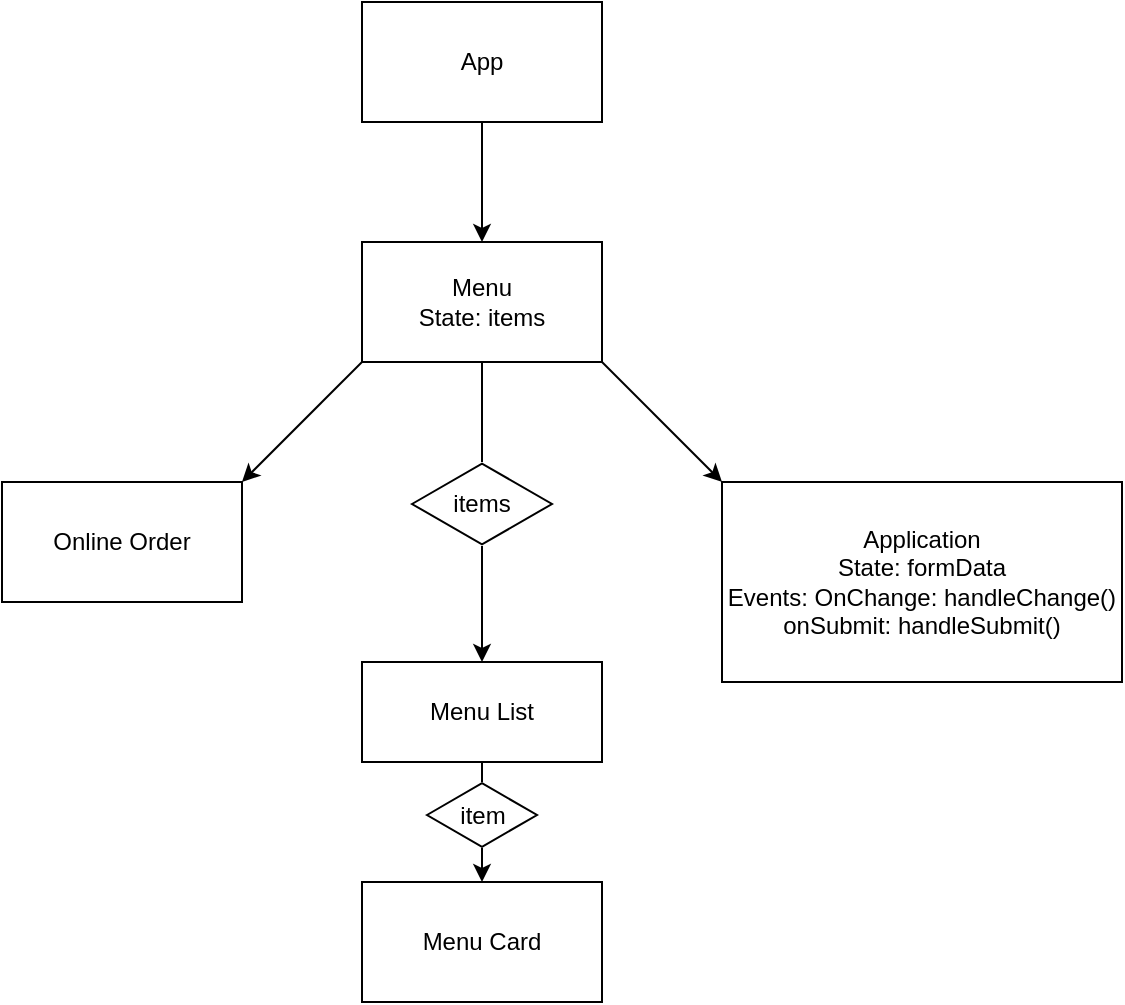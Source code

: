 <mxfile>
    <diagram id="Xfg4XknJg76f17w8Gu4F" name="Page-1">
        <mxGraphModel dx="445" dy="552" grid="1" gridSize="10" guides="1" tooltips="1" connect="1" arrows="1" fold="1" page="1" pageScale="1" pageWidth="850" pageHeight="1100" math="0" shadow="0">
            <root>
                <mxCell id="0"/>
                <mxCell id="1" parent="0"/>
                <mxCell id="7" style="edgeStyle=none;html=1;exitX=0;exitY=1;exitDx=0;exitDy=0;entryX=0;entryY=1;entryDx=0;entryDy=0;" parent="1" source="4" target="4" edge="1">
                    <mxGeometry relative="1" as="geometry"/>
                </mxCell>
                <mxCell id="8" style="edgeStyle=none;html=1;exitX=1;exitY=1;exitDx=0;exitDy=0;entryX=1;entryY=1;entryDx=0;entryDy=0;" parent="1" source="4" target="4" edge="1">
                    <mxGeometry relative="1" as="geometry">
                        <mxPoint x="340" y="110" as="targetPoint"/>
                    </mxGeometry>
                </mxCell>
                <mxCell id="9" style="edgeStyle=none;html=1;exitX=0.5;exitY=1;exitDx=0;exitDy=0;entryX=0.5;entryY=0;entryDx=0;entryDy=0;" parent="1" source="4" target="5" edge="1">
                    <mxGeometry relative="1" as="geometry"/>
                </mxCell>
                <mxCell id="4" value="App" style="rounded=0;whiteSpace=wrap;html=1;" parent="1" vertex="1">
                    <mxGeometry x="220" y="40" width="120" height="60" as="geometry"/>
                </mxCell>
                <mxCell id="11" style="edgeStyle=none;html=1;exitX=0;exitY=1;exitDx=0;exitDy=0;entryX=1;entryY=0;entryDx=0;entryDy=0;" parent="1" source="5" target="10" edge="1">
                    <mxGeometry relative="1" as="geometry"/>
                </mxCell>
                <mxCell id="12" style="edgeStyle=none;html=1;exitX=1;exitY=1;exitDx=0;exitDy=0;entryX=0;entryY=0;entryDx=0;entryDy=0;" parent="1" source="5" target="6" edge="1">
                    <mxGeometry relative="1" as="geometry"/>
                </mxCell>
                <mxCell id="13" style="edgeStyle=none;html=1;exitX=0.5;exitY=1;exitDx=0;exitDy=0;startArrow=none;" parent="1" source="17" target="14" edge="1">
                    <mxGeometry relative="1" as="geometry">
                        <mxPoint x="280" y="400" as="targetPoint"/>
                    </mxGeometry>
                </mxCell>
                <mxCell id="5" value="Menu&lt;br&gt;State: items" style="rounded=0;whiteSpace=wrap;html=1;" parent="1" vertex="1">
                    <mxGeometry x="220" y="160" width="120" height="60" as="geometry"/>
                </mxCell>
                <mxCell id="6" value="Application&lt;br&gt;State: formData&lt;br&gt;Events: OnChange: handleChange()&lt;br&gt;onSubmit: handleSubmit()" style="rounded=0;whiteSpace=wrap;html=1;" parent="1" vertex="1">
                    <mxGeometry x="400" y="280" width="200" height="100" as="geometry"/>
                </mxCell>
                <mxCell id="10" value="Online Order" style="rounded=0;whiteSpace=wrap;html=1;" parent="1" vertex="1">
                    <mxGeometry x="40" y="280" width="120" height="60" as="geometry"/>
                </mxCell>
                <mxCell id="15" style="edgeStyle=none;html=1;startArrow=none;" parent="1" source="19" target="16" edge="1">
                    <mxGeometry relative="1" as="geometry">
                        <mxPoint x="280" y="510" as="targetPoint"/>
                    </mxGeometry>
                </mxCell>
                <mxCell id="14" value="Menu List" style="rounded=0;whiteSpace=wrap;html=1;" parent="1" vertex="1">
                    <mxGeometry x="220" y="370" width="120" height="50" as="geometry"/>
                </mxCell>
                <mxCell id="16" value="Menu Card" style="rounded=0;whiteSpace=wrap;html=1;" parent="1" vertex="1">
                    <mxGeometry x="220" y="480" width="120" height="60" as="geometry"/>
                </mxCell>
                <mxCell id="17" value="items" style="html=1;whiteSpace=wrap;aspect=fixed;shape=isoRectangle;" vertex="1" parent="1">
                    <mxGeometry x="245" y="270" width="70" height="42" as="geometry"/>
                </mxCell>
                <mxCell id="18" value="" style="edgeStyle=none;html=1;exitX=0.5;exitY=1;exitDx=0;exitDy=0;endArrow=none;" edge="1" parent="1" source="5" target="17">
                    <mxGeometry relative="1" as="geometry">
                        <mxPoint x="280" y="370" as="targetPoint"/>
                        <mxPoint x="280" y="220" as="sourcePoint"/>
                    </mxGeometry>
                </mxCell>
                <mxCell id="19" value="item" style="html=1;whiteSpace=wrap;aspect=fixed;shape=isoRectangle;" vertex="1" parent="1">
                    <mxGeometry x="252.5" y="430" width="55" height="33" as="geometry"/>
                </mxCell>
                <mxCell id="20" value="" style="edgeStyle=none;html=1;endArrow=none;" edge="1" parent="1" source="14" target="19">
                    <mxGeometry relative="1" as="geometry">
                        <mxPoint x="280" y="480" as="targetPoint"/>
                        <mxPoint x="280" y="420" as="sourcePoint"/>
                    </mxGeometry>
                </mxCell>
            </root>
        </mxGraphModel>
    </diagram>
</mxfile>